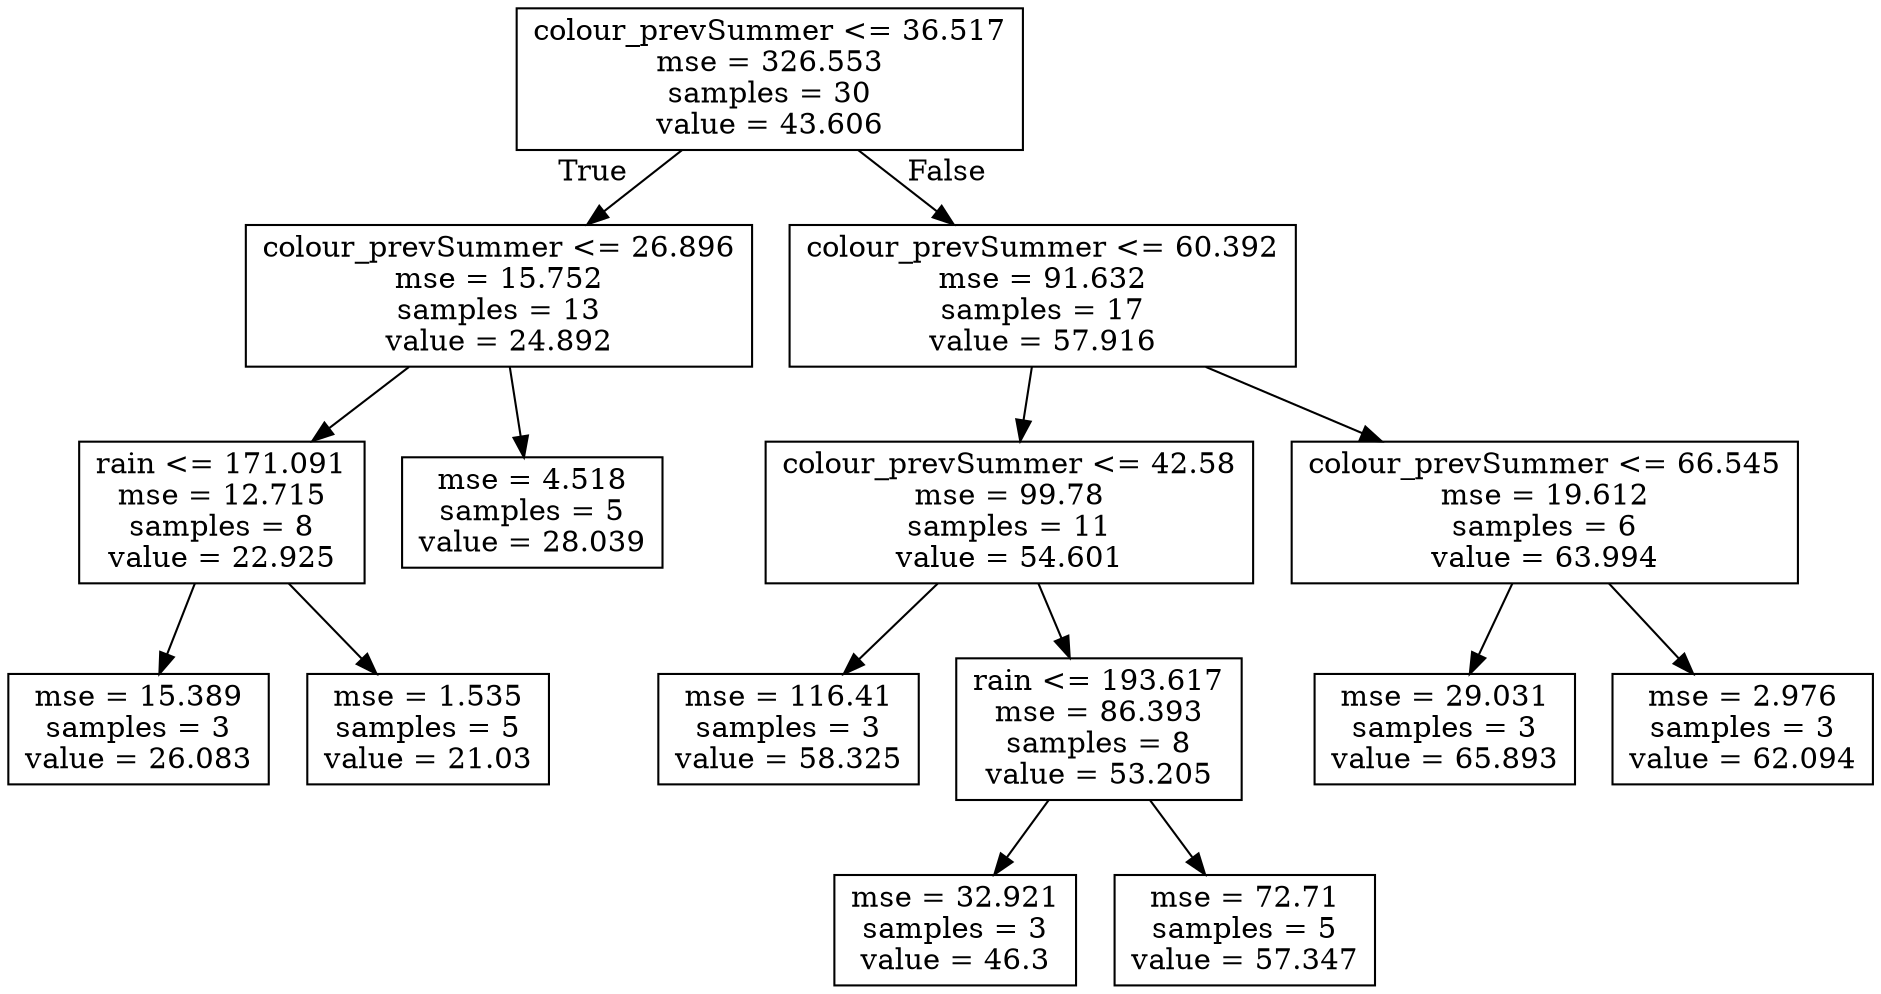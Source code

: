 digraph Tree {
node [shape=box] ;
0 [label="colour_prevSummer <= 36.517\nmse = 326.553\nsamples = 30\nvalue = 43.606"] ;
1 [label="colour_prevSummer <= 26.896\nmse = 15.752\nsamples = 13\nvalue = 24.892"] ;
0 -> 1 [labeldistance=2.5, labelangle=45, headlabel="True"] ;
5 [label="rain <= 171.091\nmse = 12.715\nsamples = 8\nvalue = 22.925"] ;
1 -> 5 ;
11 [label="mse = 15.389\nsamples = 3\nvalue = 26.083"] ;
5 -> 11 ;
12 [label="mse = 1.535\nsamples = 5\nvalue = 21.03"] ;
5 -> 12 ;
6 [label="mse = 4.518\nsamples = 5\nvalue = 28.039"] ;
1 -> 6 ;
2 [label="colour_prevSummer <= 60.392\nmse = 91.632\nsamples = 17\nvalue = 57.916"] ;
0 -> 2 [labeldistance=2.5, labelangle=-45, headlabel="False"] ;
3 [label="colour_prevSummer <= 42.58\nmse = 99.78\nsamples = 11\nvalue = 54.601"] ;
2 -> 3 ;
7 [label="mse = 116.41\nsamples = 3\nvalue = 58.325"] ;
3 -> 7 ;
8 [label="rain <= 193.617\nmse = 86.393\nsamples = 8\nvalue = 53.205"] ;
3 -> 8 ;
9 [label="mse = 32.921\nsamples = 3\nvalue = 46.3"] ;
8 -> 9 ;
10 [label="mse = 72.71\nsamples = 5\nvalue = 57.347"] ;
8 -> 10 ;
4 [label="colour_prevSummer <= 66.545\nmse = 19.612\nsamples = 6\nvalue = 63.994"] ;
2 -> 4 ;
13 [label="mse = 29.031\nsamples = 3\nvalue = 65.893"] ;
4 -> 13 ;
14 [label="mse = 2.976\nsamples = 3\nvalue = 62.094"] ;
4 -> 14 ;
}